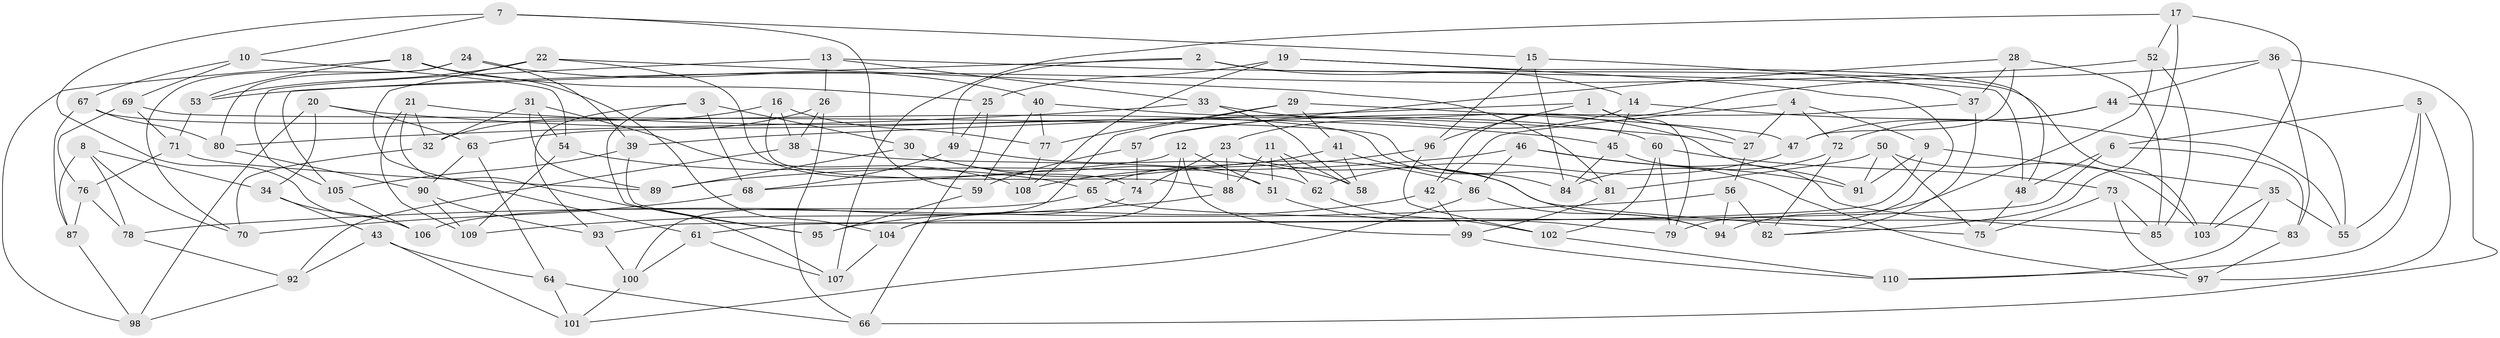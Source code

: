 // coarse degree distribution, {4: 0.35294117647058826, 6: 0.5294117647058824, 5: 0.08823529411764706, 3: 0.029411764705882353}
// Generated by graph-tools (version 1.1) at 2025/42/03/06/25 10:42:18]
// undirected, 110 vertices, 220 edges
graph export_dot {
graph [start="1"]
  node [color=gray90,style=filled];
  1;
  2;
  3;
  4;
  5;
  6;
  7;
  8;
  9;
  10;
  11;
  12;
  13;
  14;
  15;
  16;
  17;
  18;
  19;
  20;
  21;
  22;
  23;
  24;
  25;
  26;
  27;
  28;
  29;
  30;
  31;
  32;
  33;
  34;
  35;
  36;
  37;
  38;
  39;
  40;
  41;
  42;
  43;
  44;
  45;
  46;
  47;
  48;
  49;
  50;
  51;
  52;
  53;
  54;
  55;
  56;
  57;
  58;
  59;
  60;
  61;
  62;
  63;
  64;
  65;
  66;
  67;
  68;
  69;
  70;
  71;
  72;
  73;
  74;
  75;
  76;
  77;
  78;
  79;
  80;
  81;
  82;
  83;
  84;
  85;
  86;
  87;
  88;
  89;
  90;
  91;
  92;
  93;
  94;
  95;
  96;
  97;
  98;
  99;
  100;
  101;
  102;
  103;
  104;
  105;
  106;
  107;
  108;
  109;
  110;
  1 -- 96;
  1 -- 27;
  1 -- 39;
  1 -- 79;
  2 -- 49;
  2 -- 105;
  2 -- 14;
  2 -- 103;
  3 -- 68;
  3 -- 30;
  3 -- 93;
  3 -- 95;
  4 -- 27;
  4 -- 72;
  4 -- 42;
  4 -- 9;
  5 -- 6;
  5 -- 97;
  5 -- 110;
  5 -- 55;
  6 -- 48;
  6 -- 83;
  6 -- 61;
  7 -- 106;
  7 -- 10;
  7 -- 59;
  7 -- 15;
  8 -- 87;
  8 -- 70;
  8 -- 34;
  8 -- 78;
  9 -- 35;
  9 -- 91;
  9 -- 93;
  10 -- 54;
  10 -- 69;
  10 -- 67;
  11 -- 58;
  11 -- 51;
  11 -- 62;
  11 -- 88;
  12 -- 51;
  12 -- 68;
  12 -- 104;
  12 -- 99;
  13 -- 33;
  13 -- 105;
  13 -- 26;
  13 -- 48;
  14 -- 45;
  14 -- 55;
  14 -- 23;
  15 -- 96;
  15 -- 37;
  15 -- 84;
  16 -- 77;
  16 -- 38;
  16 -- 32;
  16 -- 88;
  17 -- 82;
  17 -- 52;
  17 -- 103;
  17 -- 107;
  18 -- 98;
  18 -- 104;
  18 -- 25;
  18 -- 53;
  19 -- 48;
  19 -- 25;
  19 -- 79;
  19 -- 108;
  20 -- 45;
  20 -- 34;
  20 -- 63;
  20 -- 98;
  21 -- 109;
  21 -- 27;
  21 -- 32;
  21 -- 107;
  22 -- 74;
  22 -- 53;
  22 -- 61;
  22 -- 81;
  23 -- 88;
  23 -- 75;
  23 -- 74;
  24 -- 80;
  24 -- 40;
  24 -- 39;
  24 -- 70;
  25 -- 66;
  25 -- 49;
  26 -- 63;
  26 -- 38;
  26 -- 66;
  27 -- 56;
  28 -- 47;
  28 -- 37;
  28 -- 57;
  28 -- 85;
  29 -- 47;
  29 -- 41;
  29 -- 100;
  29 -- 77;
  30 -- 89;
  30 -- 51;
  30 -- 86;
  31 -- 89;
  31 -- 32;
  31 -- 54;
  31 -- 108;
  32 -- 70;
  33 -- 80;
  33 -- 91;
  33 -- 58;
  34 -- 43;
  34 -- 106;
  35 -- 110;
  35 -- 55;
  35 -- 103;
  36 -- 42;
  36 -- 83;
  36 -- 66;
  36 -- 44;
  37 -- 82;
  37 -- 57;
  38 -- 62;
  38 -- 92;
  39 -- 95;
  39 -- 105;
  40 -- 77;
  40 -- 59;
  40 -- 60;
  41 -- 58;
  41 -- 94;
  41 -- 65;
  42 -- 95;
  42 -- 99;
  43 -- 92;
  43 -- 101;
  43 -- 64;
  44 -- 55;
  44 -- 47;
  44 -- 72;
  45 -- 85;
  45 -- 84;
  46 -- 91;
  46 -- 89;
  46 -- 97;
  46 -- 86;
  47 -- 62;
  48 -- 75;
  49 -- 68;
  49 -- 58;
  50 -- 75;
  50 -- 91;
  50 -- 103;
  50 -- 81;
  51 -- 79;
  52 -- 53;
  52 -- 94;
  52 -- 85;
  53 -- 71;
  54 -- 65;
  54 -- 109;
  56 -- 94;
  56 -- 82;
  56 -- 78;
  57 -- 59;
  57 -- 74;
  59 -- 95;
  60 -- 102;
  60 -- 79;
  60 -- 73;
  61 -- 100;
  61 -- 107;
  62 -- 102;
  63 -- 90;
  63 -- 64;
  64 -- 66;
  64 -- 101;
  65 -- 83;
  65 -- 106;
  67 -- 80;
  67 -- 84;
  67 -- 87;
  68 -- 70;
  69 -- 71;
  69 -- 81;
  69 -- 76;
  71 -- 76;
  71 -- 89;
  72 -- 82;
  72 -- 84;
  73 -- 97;
  73 -- 75;
  73 -- 85;
  74 -- 104;
  76 -- 87;
  76 -- 78;
  77 -- 108;
  78 -- 92;
  80 -- 90;
  81 -- 99;
  83 -- 97;
  86 -- 94;
  86 -- 101;
  87 -- 98;
  88 -- 109;
  90 -- 109;
  90 -- 93;
  92 -- 98;
  93 -- 100;
  96 -- 108;
  96 -- 102;
  99 -- 110;
  100 -- 101;
  102 -- 110;
  104 -- 107;
  105 -- 106;
}
